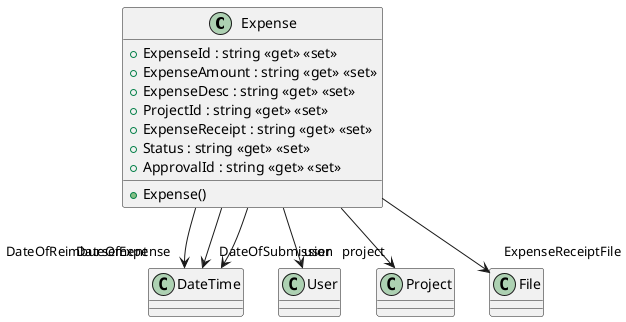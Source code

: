 @startuml
class Expense {
    + Expense()
    + ExpenseId : string <<get>> <<set>>
    + ExpenseAmount : string <<get>> <<set>>
    + ExpenseDesc : string <<get>> <<set>>
    + ProjectId : string <<get>> <<set>>
    + ExpenseReceipt : string <<get>> <<set>>
    + Status : string <<get>> <<set>>
    + ApprovalId : string <<get>> <<set>>
}
Expense --> "DateOfExpense" DateTime
Expense --> "DateOfSubmission" DateTime
Expense --> "DateOfReimbursement" DateTime
Expense --> "user" User
Expense --> "project" Project
Expense --> "ExpenseReceiptFile" File
@enduml
